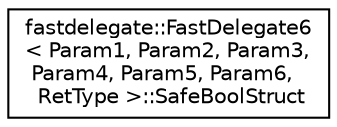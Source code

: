 digraph "Graphical Class Hierarchy"
{
 // INTERACTIVE_SVG=YES
  edge [fontname="Helvetica",fontsize="10",labelfontname="Helvetica",labelfontsize="10"];
  node [fontname="Helvetica",fontsize="10",shape=record];
  rankdir="LR";
  Node1 [label="fastdelegate::FastDelegate6\l\< Param1, Param2, Param3,\l Param4, Param5, Param6,\l RetType \>::SafeBoolStruct",height=0.2,width=0.4,color="black", fillcolor="white", style="filled",URL="$structfastdelegate_1_1FastDelegate6_1_1SafeBoolStruct.html"];
}
